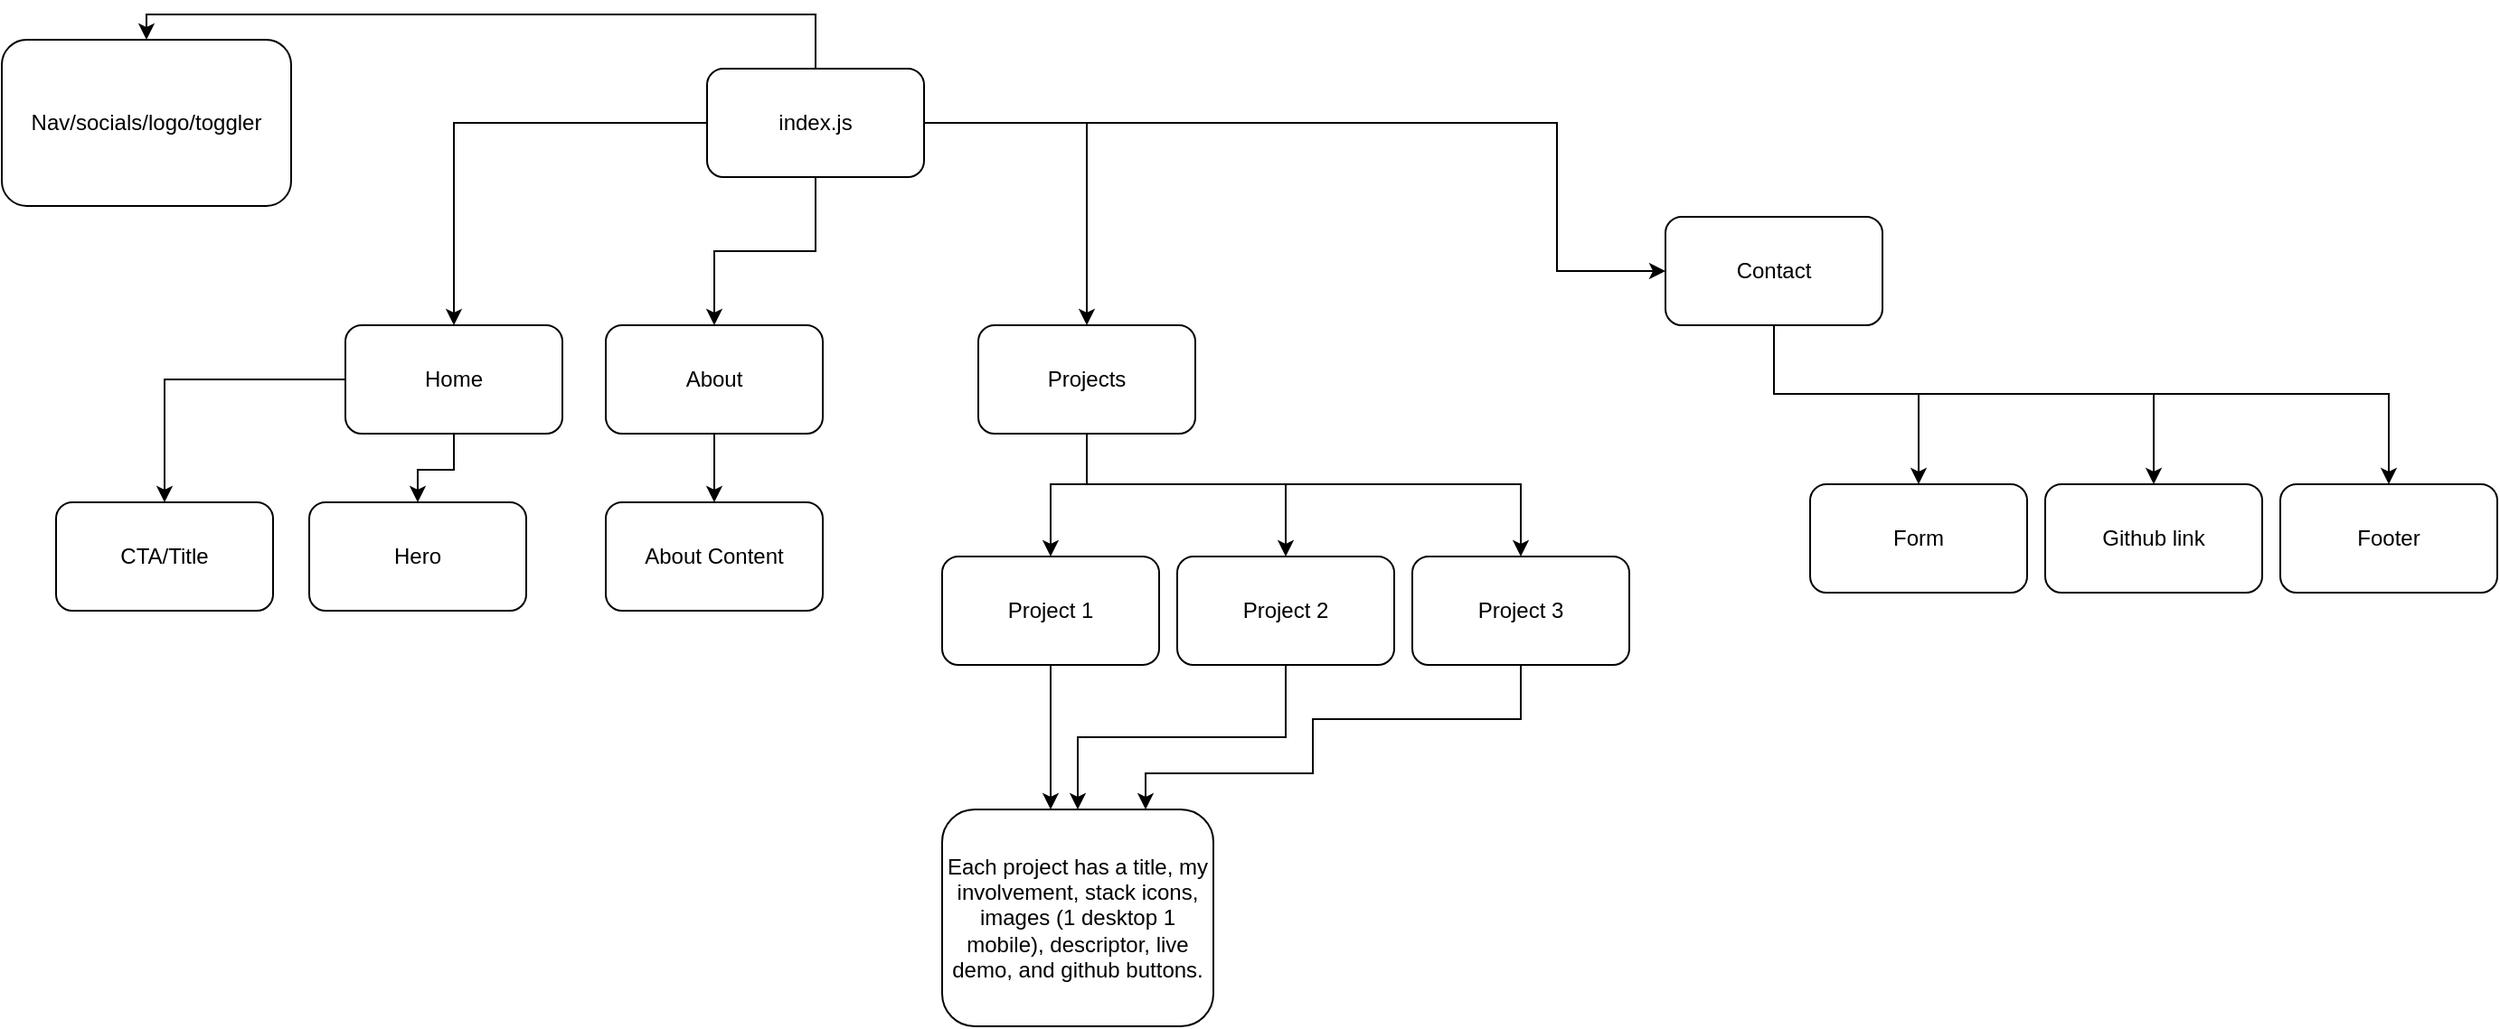 <mxfile version="14.9.6" type="device"><diagram id="IJo_lahfL4ecQGrgvrV4" name="Page-1"><mxGraphModel dx="2378" dy="1380" grid="1" gridSize="10" guides="1" tooltips="1" connect="1" arrows="1" fold="1" page="1" pageScale="1" pageWidth="827" pageHeight="1169" math="0" shadow="0"><root><mxCell id="0"/><mxCell id="1" parent="0"/><mxCell id="myssG8htDHlFhdoseUEy-3" value="" style="edgeStyle=orthogonalEdgeStyle;rounded=0;orthogonalLoop=1;jettySize=auto;html=1;" edge="1" parent="1" source="myssG8htDHlFhdoseUEy-1" target="myssG8htDHlFhdoseUEy-2"><mxGeometry relative="1" as="geometry"/></mxCell><mxCell id="myssG8htDHlFhdoseUEy-8" style="edgeStyle=orthogonalEdgeStyle;rounded=0;orthogonalLoop=1;jettySize=auto;html=1;entryX=0.5;entryY=0;entryDx=0;entryDy=0;" edge="1" parent="1" source="myssG8htDHlFhdoseUEy-1" target="myssG8htDHlFhdoseUEy-5"><mxGeometry relative="1" as="geometry"/></mxCell><mxCell id="myssG8htDHlFhdoseUEy-9" style="edgeStyle=orthogonalEdgeStyle;rounded=0;orthogonalLoop=1;jettySize=auto;html=1;exitX=1;exitY=0.25;exitDx=0;exitDy=0;" edge="1" parent="1" source="myssG8htDHlFhdoseUEy-1" target="myssG8htDHlFhdoseUEy-7"><mxGeometry relative="1" as="geometry"><Array as="points"><mxPoint x="470" y="490"/><mxPoint x="820" y="490"/></Array></mxGeometry></mxCell><mxCell id="myssG8htDHlFhdoseUEy-10" style="edgeStyle=orthogonalEdgeStyle;rounded=0;orthogonalLoop=1;jettySize=auto;html=1;entryX=0.5;entryY=0;entryDx=0;entryDy=0;" edge="1" parent="1" source="myssG8htDHlFhdoseUEy-1" target="myssG8htDHlFhdoseUEy-6"><mxGeometry relative="1" as="geometry"/></mxCell><mxCell id="myssG8htDHlFhdoseUEy-15" style="edgeStyle=orthogonalEdgeStyle;rounded=0;orthogonalLoop=1;jettySize=auto;html=1;" edge="1" parent="1" source="myssG8htDHlFhdoseUEy-1" target="myssG8htDHlFhdoseUEy-13"><mxGeometry relative="1" as="geometry"><Array as="points"><mxPoint x="410" y="430"/><mxPoint x="40" y="430"/></Array></mxGeometry></mxCell><mxCell id="myssG8htDHlFhdoseUEy-1" value="index.js" style="rounded=1;whiteSpace=wrap;html=1;" vertex="1" parent="1"><mxGeometry x="350" y="460" width="120" height="60" as="geometry"/></mxCell><mxCell id="myssG8htDHlFhdoseUEy-20" style="edgeStyle=orthogonalEdgeStyle;rounded=0;orthogonalLoop=1;jettySize=auto;html=1;" edge="1" parent="1" source="myssG8htDHlFhdoseUEy-2" target="myssG8htDHlFhdoseUEy-19"><mxGeometry relative="1" as="geometry"/></mxCell><mxCell id="myssG8htDHlFhdoseUEy-2" value="About" style="whiteSpace=wrap;html=1;rounded=1;" vertex="1" parent="1"><mxGeometry x="294" y="602" width="120" height="60" as="geometry"/></mxCell><mxCell id="myssG8htDHlFhdoseUEy-24" style="edgeStyle=orthogonalEdgeStyle;rounded=0;orthogonalLoop=1;jettySize=auto;html=1;" edge="1" parent="1" source="myssG8htDHlFhdoseUEy-5" target="myssG8htDHlFhdoseUEy-21"><mxGeometry relative="1" as="geometry"><Array as="points"><mxPoint x="560" y="690"/><mxPoint x="540" y="690"/></Array></mxGeometry></mxCell><mxCell id="myssG8htDHlFhdoseUEy-25" style="edgeStyle=orthogonalEdgeStyle;rounded=0;orthogonalLoop=1;jettySize=auto;html=1;" edge="1" parent="1" source="myssG8htDHlFhdoseUEy-5" target="myssG8htDHlFhdoseUEy-23"><mxGeometry relative="1" as="geometry"><Array as="points"><mxPoint x="560" y="690"/><mxPoint x="670" y="690"/></Array></mxGeometry></mxCell><mxCell id="myssG8htDHlFhdoseUEy-26" style="edgeStyle=orthogonalEdgeStyle;rounded=0;orthogonalLoop=1;jettySize=auto;html=1;" edge="1" parent="1" source="myssG8htDHlFhdoseUEy-5" target="myssG8htDHlFhdoseUEy-22"><mxGeometry relative="1" as="geometry"><Array as="points"><mxPoint x="560" y="690"/><mxPoint x="800" y="690"/></Array></mxGeometry></mxCell><mxCell id="myssG8htDHlFhdoseUEy-5" value="Projects" style="whiteSpace=wrap;html=1;rounded=1;" vertex="1" parent="1"><mxGeometry x="500" y="602" width="120" height="60" as="geometry"/></mxCell><mxCell id="myssG8htDHlFhdoseUEy-17" style="edgeStyle=orthogonalEdgeStyle;rounded=0;orthogonalLoop=1;jettySize=auto;html=1;" edge="1" parent="1" source="myssG8htDHlFhdoseUEy-6" target="myssG8htDHlFhdoseUEy-12"><mxGeometry relative="1" as="geometry"/></mxCell><mxCell id="myssG8htDHlFhdoseUEy-18" style="edgeStyle=orthogonalEdgeStyle;rounded=0;orthogonalLoop=1;jettySize=auto;html=1;" edge="1" parent="1" source="myssG8htDHlFhdoseUEy-6" target="myssG8htDHlFhdoseUEy-11"><mxGeometry relative="1" as="geometry"/></mxCell><mxCell id="myssG8htDHlFhdoseUEy-6" value="Home" style="whiteSpace=wrap;html=1;rounded=1;" vertex="1" parent="1"><mxGeometry x="150" y="602" width="120" height="60" as="geometry"/></mxCell><mxCell id="myssG8htDHlFhdoseUEy-29" style="edgeStyle=orthogonalEdgeStyle;rounded=0;orthogonalLoop=1;jettySize=auto;html=1;entryX=0.5;entryY=0;entryDx=0;entryDy=0;" edge="1" parent="1" source="myssG8htDHlFhdoseUEy-7" target="myssG8htDHlFhdoseUEy-14"><mxGeometry relative="1" as="geometry"><Array as="points"><mxPoint x="940" y="640"/><mxPoint x="1020" y="640"/></Array></mxGeometry></mxCell><mxCell id="myssG8htDHlFhdoseUEy-30" style="edgeStyle=orthogonalEdgeStyle;rounded=0;orthogonalLoop=1;jettySize=auto;html=1;" edge="1" parent="1" source="myssG8htDHlFhdoseUEy-7" target="myssG8htDHlFhdoseUEy-27"><mxGeometry relative="1" as="geometry"><Array as="points"><mxPoint x="940" y="640"/><mxPoint x="1150" y="640"/></Array></mxGeometry></mxCell><mxCell id="myssG8htDHlFhdoseUEy-31" style="edgeStyle=orthogonalEdgeStyle;rounded=0;orthogonalLoop=1;jettySize=auto;html=1;" edge="1" parent="1" source="myssG8htDHlFhdoseUEy-7" target="myssG8htDHlFhdoseUEy-28"><mxGeometry relative="1" as="geometry"><Array as="points"><mxPoint x="940" y="640"/><mxPoint x="1280" y="640"/></Array></mxGeometry></mxCell><mxCell id="myssG8htDHlFhdoseUEy-7" value="Contact" style="whiteSpace=wrap;html=1;rounded=1;" vertex="1" parent="1"><mxGeometry x="880" y="542" width="120" height="60" as="geometry"/></mxCell><mxCell id="myssG8htDHlFhdoseUEy-11" value="Hero" style="whiteSpace=wrap;html=1;rounded=1;" vertex="1" parent="1"><mxGeometry x="130" y="700" width="120" height="60" as="geometry"/></mxCell><mxCell id="myssG8htDHlFhdoseUEy-12" value="CTA/Title" style="whiteSpace=wrap;html=1;rounded=1;" vertex="1" parent="1"><mxGeometry x="-10" y="700" width="120" height="60" as="geometry"/></mxCell><mxCell id="myssG8htDHlFhdoseUEy-13" value="Nav/socials/logo/toggler" style="whiteSpace=wrap;html=1;rounded=1;" vertex="1" parent="1"><mxGeometry x="-40" y="444" width="160" height="92" as="geometry"/></mxCell><mxCell id="myssG8htDHlFhdoseUEy-14" value="Form" style="whiteSpace=wrap;html=1;rounded=1;" vertex="1" parent="1"><mxGeometry x="960" y="690" width="120" height="60" as="geometry"/></mxCell><mxCell id="myssG8htDHlFhdoseUEy-19" value="About Content" style="whiteSpace=wrap;html=1;rounded=1;" vertex="1" parent="1"><mxGeometry x="294" y="700" width="120" height="60" as="geometry"/></mxCell><mxCell id="myssG8htDHlFhdoseUEy-33" value="" style="edgeStyle=orthogonalEdgeStyle;rounded=0;orthogonalLoop=1;jettySize=auto;html=1;" edge="1" parent="1" source="myssG8htDHlFhdoseUEy-21"><mxGeometry relative="1" as="geometry"><mxPoint x="540" y="870" as="targetPoint"/></mxGeometry></mxCell><mxCell id="myssG8htDHlFhdoseUEy-21" value="Project 1" style="whiteSpace=wrap;html=1;rounded=1;" vertex="1" parent="1"><mxGeometry x="480" y="730" width="120" height="60" as="geometry"/></mxCell><mxCell id="myssG8htDHlFhdoseUEy-36" style="edgeStyle=orthogonalEdgeStyle;rounded=0;orthogonalLoop=1;jettySize=auto;html=1;entryX=0.75;entryY=0;entryDx=0;entryDy=0;" edge="1" parent="1" source="myssG8htDHlFhdoseUEy-22" target="myssG8htDHlFhdoseUEy-34"><mxGeometry relative="1" as="geometry"><Array as="points"><mxPoint x="800" y="820"/><mxPoint x="685" y="820"/><mxPoint x="685" y="850"/><mxPoint x="593" y="850"/></Array></mxGeometry></mxCell><mxCell id="myssG8htDHlFhdoseUEy-22" value="Project 3" style="whiteSpace=wrap;html=1;rounded=1;" vertex="1" parent="1"><mxGeometry x="740" y="730" width="120" height="60" as="geometry"/></mxCell><mxCell id="myssG8htDHlFhdoseUEy-35" style="edgeStyle=orthogonalEdgeStyle;rounded=0;orthogonalLoop=1;jettySize=auto;html=1;" edge="1" parent="1" source="myssG8htDHlFhdoseUEy-23" target="myssG8htDHlFhdoseUEy-34"><mxGeometry relative="1" as="geometry"/></mxCell><mxCell id="myssG8htDHlFhdoseUEy-23" value="Project 2" style="whiteSpace=wrap;html=1;rounded=1;" vertex="1" parent="1"><mxGeometry x="610" y="730" width="120" height="60" as="geometry"/></mxCell><mxCell id="myssG8htDHlFhdoseUEy-27" value="Github link" style="whiteSpace=wrap;html=1;rounded=1;" vertex="1" parent="1"><mxGeometry x="1090" y="690" width="120" height="60" as="geometry"/></mxCell><mxCell id="myssG8htDHlFhdoseUEy-28" value="Footer" style="whiteSpace=wrap;html=1;rounded=1;" vertex="1" parent="1"><mxGeometry x="1220" y="690" width="120" height="60" as="geometry"/></mxCell><mxCell id="myssG8htDHlFhdoseUEy-34" value="Each project has a title, my involvement, stack icons, images (1 desktop 1 mobile), descriptor, live demo, and github buttons." style="whiteSpace=wrap;html=1;rounded=1;" vertex="1" parent="1"><mxGeometry x="480" y="870" width="150" height="120" as="geometry"/></mxCell></root></mxGraphModel></diagram></mxfile>